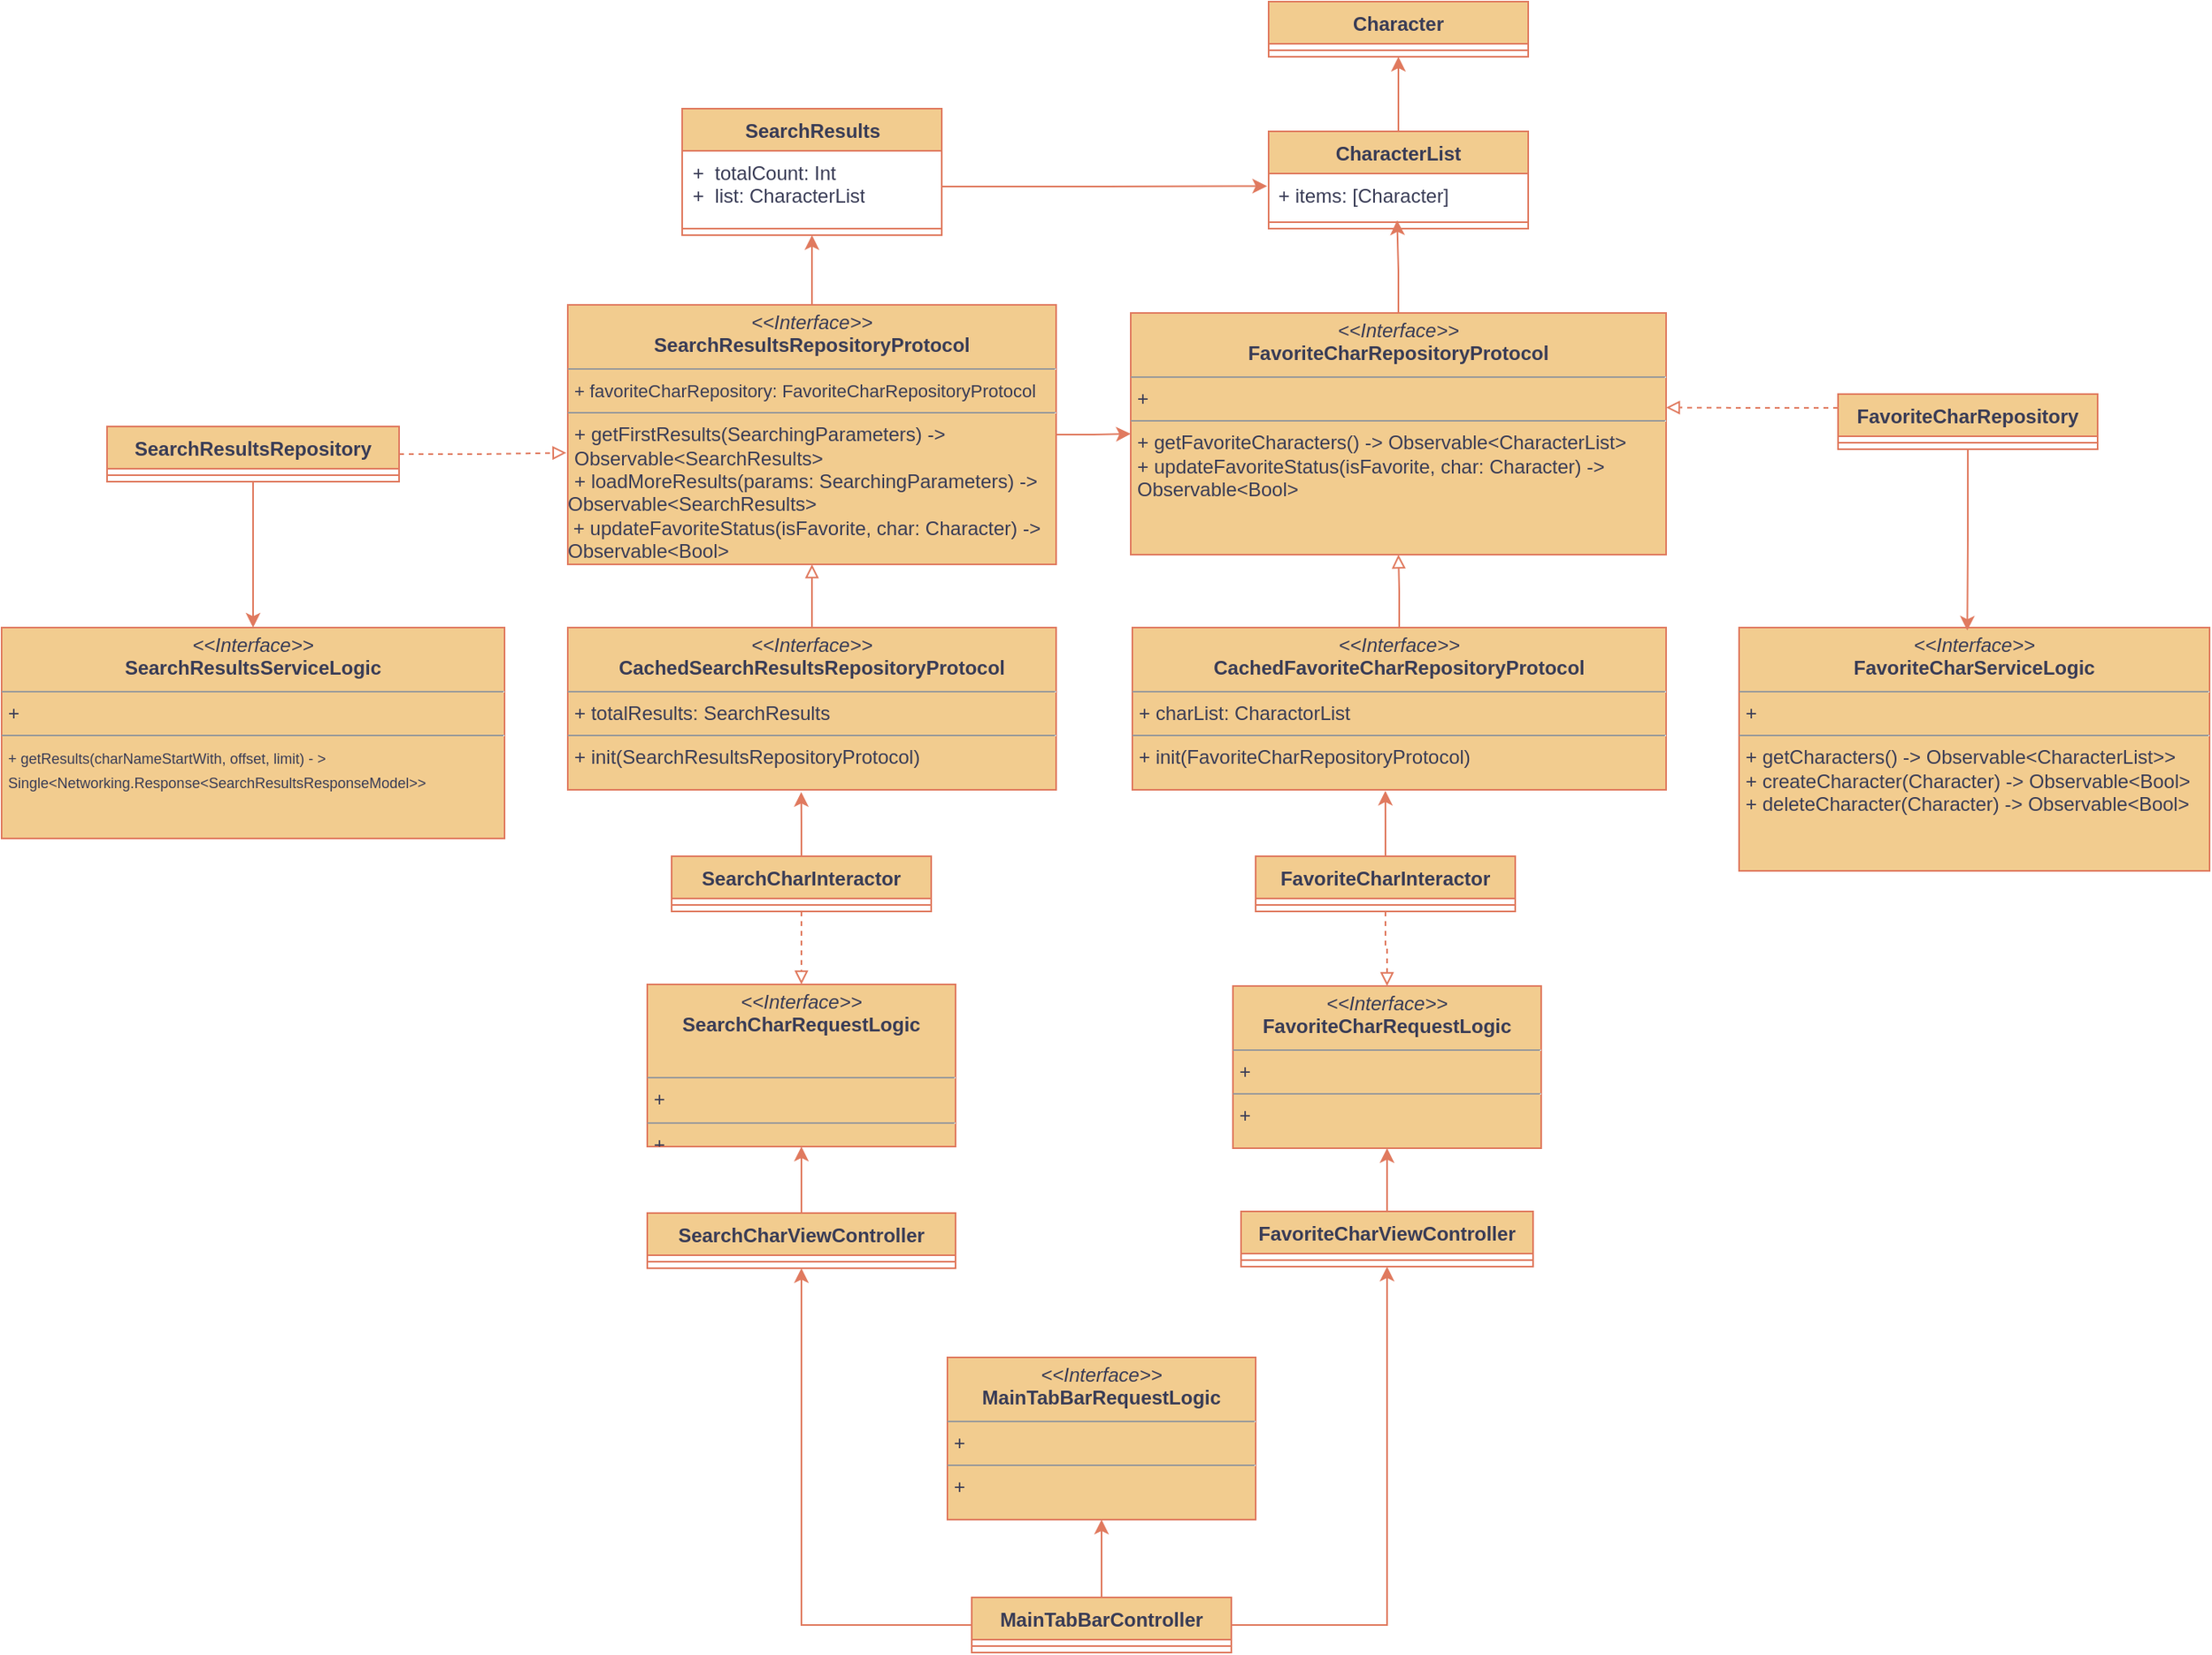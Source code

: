 <mxfile version="22.0.4" type="github">
  <diagram id="C5RBs43oDa-KdzZeNtuy" name="class diagram">
    <mxGraphModel dx="1655" dy="2693" grid="1" gridSize="10" guides="1" tooltips="1" connect="1" arrows="1" fold="1" page="1" pageScale="1" pageWidth="827" pageHeight="1169" math="0" shadow="0">
      <root>
        <mxCell id="WIyWlLk6GJQsqaUBKTNV-0" />
        <mxCell id="WIyWlLk6GJQsqaUBKTNV-1" parent="WIyWlLk6GJQsqaUBKTNV-0" />
        <mxCell id="f-Z6L1r773SYtQeEaMR6-13" style="edgeStyle=orthogonalEdgeStyle;rounded=0;orthogonalLoop=1;jettySize=auto;html=1;labelBackgroundColor=none;strokeColor=#E07A5F;fontColor=default;entryX=0.5;entryY=1;entryDx=0;entryDy=0;" edge="1" parent="WIyWlLk6GJQsqaUBKTNV-1" source="f-Z6L1r773SYtQeEaMR6-5" target="f-Z6L1r773SYtQeEaMR6-9">
          <mxGeometry relative="1" as="geometry">
            <mxPoint x="260" y="-650" as="targetPoint" />
          </mxGeometry>
        </mxCell>
        <mxCell id="f-Z6L1r773SYtQeEaMR6-14" style="edgeStyle=orthogonalEdgeStyle;rounded=0;orthogonalLoop=1;jettySize=auto;html=1;entryX=0.5;entryY=1;entryDx=0;entryDy=0;labelBackgroundColor=none;strokeColor=#E07A5F;fontColor=default;" edge="1" parent="WIyWlLk6GJQsqaUBKTNV-1" source="f-Z6L1r773SYtQeEaMR6-5" target="f-Z6L1r773SYtQeEaMR6-11">
          <mxGeometry relative="1" as="geometry">
            <mxPoint x="610" y="-640" as="targetPoint" />
          </mxGeometry>
        </mxCell>
        <mxCell id="f-Z6L1r773SYtQeEaMR6-20" style="edgeStyle=orthogonalEdgeStyle;rounded=0;orthogonalLoop=1;jettySize=auto;html=1;entryX=0.5;entryY=1;entryDx=0;entryDy=0;labelBackgroundColor=none;strokeColor=#E07A5F;fontColor=default;" edge="1" parent="WIyWlLk6GJQsqaUBKTNV-1" source="f-Z6L1r773SYtQeEaMR6-5" target="f-Z6L1r773SYtQeEaMR6-19">
          <mxGeometry relative="1" as="geometry" />
        </mxCell>
        <mxCell id="f-Z6L1r773SYtQeEaMR6-5" value="MainTabBarController" style="swimlane;fontStyle=1;align=center;verticalAlign=top;childLayout=stackLayout;horizontal=1;startSize=26;horizontalStack=0;resizeParent=1;resizeParentMax=0;resizeLast=0;collapsible=1;marginBottom=0;whiteSpace=wrap;html=1;labelBackgroundColor=none;fillColor=#F2CC8F;strokeColor=#E07A5F;fontColor=#393C56;" vertex="1" parent="WIyWlLk6GJQsqaUBKTNV-1">
          <mxGeometry x="408" y="-502" width="160" height="34" as="geometry" />
        </mxCell>
        <mxCell id="f-Z6L1r773SYtQeEaMR6-7" value="" style="line;strokeWidth=1;fillColor=none;align=left;verticalAlign=middle;spacingTop=-1;spacingLeft=3;spacingRight=3;rotatable=0;labelPosition=right;points=[];portConstraint=eastwest;strokeColor=#E07A5F;labelBackgroundColor=none;fontColor=#393C56;" vertex="1" parent="f-Z6L1r773SYtQeEaMR6-5">
          <mxGeometry y="26" width="160" height="8" as="geometry" />
        </mxCell>
        <mxCell id="f-Z6L1r773SYtQeEaMR6-16" style="edgeStyle=orthogonalEdgeStyle;rounded=0;orthogonalLoop=1;jettySize=auto;html=1;entryX=0.5;entryY=1;entryDx=0;entryDy=0;labelBackgroundColor=none;strokeColor=#E07A5F;fontColor=default;" edge="1" parent="WIyWlLk6GJQsqaUBKTNV-1" source="f-Z6L1r773SYtQeEaMR6-9" target="f-Z6L1r773SYtQeEaMR6-15">
          <mxGeometry relative="1" as="geometry" />
        </mxCell>
        <mxCell id="f-Z6L1r773SYtQeEaMR6-9" value="SearchCharViewController" style="swimlane;fontStyle=1;align=center;verticalAlign=top;childLayout=stackLayout;horizontal=1;startSize=26;horizontalStack=0;resizeParent=1;resizeParentMax=0;resizeLast=0;collapsible=1;marginBottom=0;whiteSpace=wrap;html=1;labelBackgroundColor=none;fillColor=#F2CC8F;strokeColor=#E07A5F;fontColor=#393C56;" vertex="1" parent="WIyWlLk6GJQsqaUBKTNV-1">
          <mxGeometry x="208" y="-739" width="190" height="34" as="geometry" />
        </mxCell>
        <mxCell id="f-Z6L1r773SYtQeEaMR6-10" value="" style="line;strokeWidth=1;fillColor=none;align=left;verticalAlign=middle;spacingTop=-1;spacingLeft=3;spacingRight=3;rotatable=0;labelPosition=right;points=[];portConstraint=eastwest;strokeColor=#E07A5F;labelBackgroundColor=none;fontColor=#393C56;" vertex="1" parent="f-Z6L1r773SYtQeEaMR6-9">
          <mxGeometry y="26" width="190" height="8" as="geometry" />
        </mxCell>
        <mxCell id="f-Z6L1r773SYtQeEaMR6-51" style="edgeStyle=orthogonalEdgeStyle;rounded=0;orthogonalLoop=1;jettySize=auto;html=1;entryX=0.5;entryY=1;entryDx=0;entryDy=0;labelBackgroundColor=none;strokeColor=#E07A5F;fontColor=default;" edge="1" parent="WIyWlLk6GJQsqaUBKTNV-1" source="f-Z6L1r773SYtQeEaMR6-11" target="f-Z6L1r773SYtQeEaMR6-17">
          <mxGeometry relative="1" as="geometry" />
        </mxCell>
        <mxCell id="f-Z6L1r773SYtQeEaMR6-11" value="FavoriteCharViewController" style="swimlane;fontStyle=1;align=center;verticalAlign=top;childLayout=stackLayout;horizontal=1;startSize=26;horizontalStack=0;resizeParent=1;resizeParentMax=0;resizeLast=0;collapsible=1;marginBottom=0;whiteSpace=wrap;html=1;labelBackgroundColor=none;fillColor=#F2CC8F;strokeColor=#E07A5F;fontColor=#393C56;" vertex="1" parent="WIyWlLk6GJQsqaUBKTNV-1">
          <mxGeometry x="574" y="-740" width="180" height="34" as="geometry" />
        </mxCell>
        <mxCell id="f-Z6L1r773SYtQeEaMR6-12" value="" style="line;strokeWidth=1;fillColor=none;align=left;verticalAlign=middle;spacingTop=-1;spacingLeft=3;spacingRight=3;rotatable=0;labelPosition=right;points=[];portConstraint=eastwest;strokeColor=#E07A5F;labelBackgroundColor=none;fontColor=#393C56;" vertex="1" parent="f-Z6L1r773SYtQeEaMR6-11">
          <mxGeometry y="26" width="180" height="8" as="geometry" />
        </mxCell>
        <mxCell id="f-Z6L1r773SYtQeEaMR6-15" value="&lt;p style=&quot;margin:0px;margin-top:4px;text-align:center;&quot;&gt;&lt;i&gt;&amp;lt;&amp;lt;Interface&amp;gt;&amp;gt;&lt;/i&gt;&lt;br&gt;&lt;b&gt;SearchCharRequestLogic&lt;/b&gt;&lt;/p&gt;&lt;p style=&quot;margin:0px;margin-top:4px;text-align:center;&quot;&gt;&lt;br&gt;&lt;/p&gt;&lt;hr size=&quot;1&quot;&gt;&lt;p style=&quot;margin:0px;margin-left:4px;&quot;&gt;+&amp;nbsp;&lt;br&gt;&lt;/p&gt;&lt;hr size=&quot;1&quot;&gt;&lt;p style=&quot;margin:0px;margin-left:4px;&quot;&gt;+&amp;nbsp;&lt;br&gt;&lt;/p&gt;" style="verticalAlign=top;align=left;overflow=fill;fontSize=12;fontFamily=Helvetica;html=1;whiteSpace=wrap;labelBackgroundColor=none;fillColor=#F2CC8F;strokeColor=#E07A5F;fontColor=#393C56;" vertex="1" parent="WIyWlLk6GJQsqaUBKTNV-1">
          <mxGeometry x="208" y="-880" width="190" height="100" as="geometry" />
        </mxCell>
        <mxCell id="f-Z6L1r773SYtQeEaMR6-17" value="&lt;p style=&quot;margin:0px;margin-top:4px;text-align:center;&quot;&gt;&lt;i&gt;&amp;lt;&amp;lt;Interface&amp;gt;&amp;gt;&lt;/i&gt;&lt;br&gt;&lt;b&gt;FavoriteCharRequestLogic&lt;/b&gt;&lt;/p&gt;&lt;hr size=&quot;1&quot;&gt;&lt;p style=&quot;margin:0px;margin-left:4px;&quot;&gt;+&amp;nbsp;&lt;br&gt;&lt;/p&gt;&lt;hr size=&quot;1&quot;&gt;&lt;p style=&quot;margin:0px;margin-left:4px;&quot;&gt;+&amp;nbsp;&lt;br&gt;&lt;/p&gt;" style="verticalAlign=top;align=left;overflow=fill;fontSize=12;fontFamily=Helvetica;html=1;whiteSpace=wrap;labelBackgroundColor=none;fillColor=#F2CC8F;strokeColor=#E07A5F;fontColor=#393C56;" vertex="1" parent="WIyWlLk6GJQsqaUBKTNV-1">
          <mxGeometry x="569" y="-879" width="190" height="100" as="geometry" />
        </mxCell>
        <mxCell id="f-Z6L1r773SYtQeEaMR6-19" value="&lt;p style=&quot;margin:0px;margin-top:4px;text-align:center;&quot;&gt;&lt;i&gt;&amp;lt;&amp;lt;Interface&amp;gt;&amp;gt;&lt;/i&gt;&lt;br&gt;&lt;b&gt;MainTabBarRequestLogic&lt;/b&gt;&lt;/p&gt;&lt;hr size=&quot;1&quot;&gt;&lt;p style=&quot;margin:0px;margin-left:4px;&quot;&gt;+&amp;nbsp;&lt;br&gt;&lt;/p&gt;&lt;hr size=&quot;1&quot;&gt;&lt;p style=&quot;margin:0px;margin-left:4px;&quot;&gt;+&amp;nbsp;&lt;br&gt;&lt;/p&gt;" style="verticalAlign=top;align=left;overflow=fill;fontSize=12;fontFamily=Helvetica;html=1;whiteSpace=wrap;labelBackgroundColor=none;fillColor=#F2CC8F;strokeColor=#E07A5F;fontColor=#393C56;" vertex="1" parent="WIyWlLk6GJQsqaUBKTNV-1">
          <mxGeometry x="393" y="-650" width="190" height="100" as="geometry" />
        </mxCell>
        <mxCell id="f-Z6L1r773SYtQeEaMR6-23" style="edgeStyle=orthogonalEdgeStyle;rounded=0;orthogonalLoop=1;jettySize=auto;html=1;entryX=0.5;entryY=0;entryDx=0;entryDy=0;dashed=1;endArrow=block;endFill=0;labelBackgroundColor=none;strokeColor=#E07A5F;fontColor=default;" edge="1" parent="WIyWlLk6GJQsqaUBKTNV-1" source="f-Z6L1r773SYtQeEaMR6-21" target="f-Z6L1r773SYtQeEaMR6-15">
          <mxGeometry relative="1" as="geometry" />
        </mxCell>
        <mxCell id="f-Z6L1r773SYtQeEaMR6-21" value="SearchCharInteractor" style="swimlane;fontStyle=1;align=center;verticalAlign=top;childLayout=stackLayout;horizontal=1;startSize=26;horizontalStack=0;resizeParent=1;resizeParentMax=0;resizeLast=0;collapsible=1;marginBottom=0;whiteSpace=wrap;html=1;labelBackgroundColor=none;fillColor=#F2CC8F;strokeColor=#E07A5F;fontColor=#393C56;" vertex="1" parent="WIyWlLk6GJQsqaUBKTNV-1">
          <mxGeometry x="223" y="-959" width="160" height="34" as="geometry" />
        </mxCell>
        <mxCell id="f-Z6L1r773SYtQeEaMR6-22" value="" style="line;strokeWidth=1;fillColor=none;align=left;verticalAlign=middle;spacingTop=-1;spacingLeft=3;spacingRight=3;rotatable=0;labelPosition=right;points=[];portConstraint=eastwest;strokeColor=#E07A5F;labelBackgroundColor=none;fontColor=#393C56;" vertex="1" parent="f-Z6L1r773SYtQeEaMR6-21">
          <mxGeometry y="26" width="160" height="8" as="geometry" />
        </mxCell>
        <mxCell id="f-Z6L1r773SYtQeEaMR6-50" style="edgeStyle=orthogonalEdgeStyle;rounded=0;orthogonalLoop=1;jettySize=auto;html=1;entryX=0.5;entryY=0;entryDx=0;entryDy=0;endArrow=block;endFill=0;dashed=1;labelBackgroundColor=none;strokeColor=#E07A5F;fontColor=default;" edge="1" parent="WIyWlLk6GJQsqaUBKTNV-1" source="f-Z6L1r773SYtQeEaMR6-24" target="f-Z6L1r773SYtQeEaMR6-17">
          <mxGeometry relative="1" as="geometry" />
        </mxCell>
        <mxCell id="f-Z6L1r773SYtQeEaMR6-24" value="FavoriteCharInteractor" style="swimlane;fontStyle=1;align=center;verticalAlign=top;childLayout=stackLayout;horizontal=1;startSize=26;horizontalStack=0;resizeParent=1;resizeParentMax=0;resizeLast=0;collapsible=1;marginBottom=0;whiteSpace=wrap;html=1;labelBackgroundColor=none;fillColor=#F2CC8F;strokeColor=#E07A5F;fontColor=#393C56;" vertex="1" parent="WIyWlLk6GJQsqaUBKTNV-1">
          <mxGeometry x="583" y="-959" width="160" height="34" as="geometry" />
        </mxCell>
        <mxCell id="f-Z6L1r773SYtQeEaMR6-25" value="" style="line;strokeWidth=1;fillColor=none;align=left;verticalAlign=middle;spacingTop=-1;spacingLeft=3;spacingRight=3;rotatable=0;labelPosition=right;points=[];portConstraint=eastwest;strokeColor=#E07A5F;labelBackgroundColor=none;fontColor=#393C56;" vertex="1" parent="f-Z6L1r773SYtQeEaMR6-24">
          <mxGeometry y="26" width="160" height="8" as="geometry" />
        </mxCell>
        <mxCell id="f-Z6L1r773SYtQeEaMR6-30" style="edgeStyle=orthogonalEdgeStyle;rounded=0;orthogonalLoop=1;jettySize=auto;html=1;entryX=0.5;entryY=1;entryDx=0;entryDy=0;endArrow=block;endFill=0;labelBackgroundColor=none;strokeColor=#E07A5F;fontColor=default;" edge="1" parent="WIyWlLk6GJQsqaUBKTNV-1" source="f-Z6L1r773SYtQeEaMR6-27" target="f-Z6L1r773SYtQeEaMR6-29">
          <mxGeometry relative="1" as="geometry" />
        </mxCell>
        <mxCell id="f-Z6L1r773SYtQeEaMR6-27" value="&lt;p style=&quot;margin:0px;margin-top:4px;text-align:center;&quot;&gt;&lt;i&gt;&amp;lt;&amp;lt;Interface&amp;gt;&amp;gt;&lt;/i&gt;&lt;br&gt;&lt;b&gt;CachedSearchResultsRepositoryProtocol&lt;/b&gt;&lt;/p&gt;&lt;hr size=&quot;1&quot;&gt;&lt;p style=&quot;margin:0px;margin-left:4px;&quot;&gt;+ totalResults: SearchResults&lt;br&gt;&lt;/p&gt;&lt;hr size=&quot;1&quot;&gt;&lt;p style=&quot;margin:0px;margin-left:4px;&quot;&gt;+ init(SearchResultsRepositoryProtocol)&lt;br&gt;&lt;/p&gt;" style="verticalAlign=top;align=left;overflow=fill;fontSize=12;fontFamily=Helvetica;html=1;whiteSpace=wrap;labelBackgroundColor=none;fillColor=#F2CC8F;strokeColor=#E07A5F;fontColor=#393C56;" vertex="1" parent="WIyWlLk6GJQsqaUBKTNV-1">
          <mxGeometry x="159" y="-1100" width="301" height="100" as="geometry" />
        </mxCell>
        <mxCell id="f-Z6L1r773SYtQeEaMR6-28" style="edgeStyle=orthogonalEdgeStyle;rounded=0;orthogonalLoop=1;jettySize=auto;html=1;entryX=0.478;entryY=1.014;entryDx=0;entryDy=0;entryPerimeter=0;labelBackgroundColor=none;strokeColor=#E07A5F;fontColor=default;" edge="1" parent="WIyWlLk6GJQsqaUBKTNV-1" source="f-Z6L1r773SYtQeEaMR6-21" target="f-Z6L1r773SYtQeEaMR6-27">
          <mxGeometry relative="1" as="geometry" />
        </mxCell>
        <mxCell id="f-Z6L1r773SYtQeEaMR6-72" style="edgeStyle=orthogonalEdgeStyle;rounded=0;orthogonalLoop=1;jettySize=auto;html=1;entryX=0.5;entryY=1;entryDx=0;entryDy=0;labelBackgroundColor=none;strokeColor=#E07A5F;fontColor=default;" edge="1" parent="WIyWlLk6GJQsqaUBKTNV-1" source="f-Z6L1r773SYtQeEaMR6-29" target="f-Z6L1r773SYtQeEaMR6-67">
          <mxGeometry relative="1" as="geometry" />
        </mxCell>
        <mxCell id="f-Z6L1r773SYtQeEaMR6-79" style="edgeStyle=orthogonalEdgeStyle;rounded=0;orthogonalLoop=1;jettySize=auto;html=1;entryX=0;entryY=0.5;entryDx=0;entryDy=0;strokeColor=#E07A5F;fontColor=#393C56;fillColor=#F2CC8F;" edge="1" parent="WIyWlLk6GJQsqaUBKTNV-1" source="f-Z6L1r773SYtQeEaMR6-29" target="f-Z6L1r773SYtQeEaMR6-47">
          <mxGeometry relative="1" as="geometry" />
        </mxCell>
        <mxCell id="f-Z6L1r773SYtQeEaMR6-29" value="&lt;p style=&quot;margin:0px;margin-top:4px;text-align:center;&quot;&gt;&lt;i&gt;&amp;lt;&amp;lt;Interface&amp;gt;&amp;gt;&lt;/i&gt;&lt;br&gt;&lt;b&gt;SearchResultsRepositoryProtocol&lt;/b&gt;&lt;/p&gt;&lt;hr size=&quot;1&quot;&gt;&lt;p style=&quot;margin:0px;margin-left:4px;&quot;&gt;&lt;font style=&quot;font-size: 11px;&quot;&gt;+ favoriteCharRepository: FavoriteCharRepositoryProtocol&lt;/font&gt;&lt;/p&gt;&lt;hr size=&quot;1&quot;&gt;&lt;p style=&quot;margin:0px;margin-left:4px;&quot;&gt;+ getFirstResults(SearchingParameters) -&amp;gt; Observable&amp;lt;SearchResults&amp;gt;&lt;/p&gt;&lt;p style=&quot;margin:0px;margin-left:4px;&quot;&gt;+ loadMoreResults(params: SearchingParameters) -&amp;gt;&amp;nbsp;&lt;/p&gt;Observable&amp;lt;SearchResults&amp;gt;&lt;br&gt;&amp;nbsp;+ updateFavoriteStatus(isFavorite, char: Character) -&amp;gt; Observable&amp;lt;Bool&amp;gt;" style="verticalAlign=top;align=left;overflow=fill;fontSize=12;fontFamily=Helvetica;html=1;whiteSpace=wrap;labelBackgroundColor=none;fillColor=#F2CC8F;strokeColor=#E07A5F;fontColor=#393C56;" vertex="1" parent="WIyWlLk6GJQsqaUBKTNV-1">
          <mxGeometry x="159" y="-1299" width="301" height="160" as="geometry" />
        </mxCell>
        <mxCell id="f-Z6L1r773SYtQeEaMR6-33" value="&lt;p style=&quot;margin:0px;margin-top:4px;text-align:center;&quot;&gt;&lt;i&gt;&amp;lt;&amp;lt;Interface&amp;gt;&amp;gt;&lt;/i&gt;&lt;br&gt;&lt;b&gt;FavoriteCharServiceLogic&lt;/b&gt;&lt;/p&gt;&lt;hr size=&quot;1&quot;&gt;&lt;p style=&quot;margin:0px;margin-left:4px;&quot;&gt;+&amp;nbsp;&lt;br&gt;&lt;/p&gt;&lt;hr size=&quot;1&quot;&gt;&lt;p style=&quot;margin:0px;margin-left:4px;&quot;&gt;+ getCharacters() -&amp;gt; Observable&amp;lt;CharacterList&amp;gt;&amp;gt;&lt;br&gt;&lt;/p&gt;&lt;p style=&quot;margin:0px;margin-left:4px;&quot;&gt;+ createCharacter(Character) -&amp;gt; Observable&amp;lt;Bool&amp;gt;&lt;/p&gt;&lt;p style=&quot;margin:0px;margin-left:4px;&quot;&gt;+ deleteCharacter(Character) -&amp;gt; Observable&amp;lt;Bool&amp;gt;&lt;/p&gt;" style="verticalAlign=top;align=left;overflow=fill;fontSize=12;fontFamily=Helvetica;html=1;whiteSpace=wrap;labelBackgroundColor=none;fillColor=#F2CC8F;strokeColor=#E07A5F;fontColor=#393C56;" vertex="1" parent="WIyWlLk6GJQsqaUBKTNV-1">
          <mxGeometry x="881" y="-1100" width="290" height="150" as="geometry" />
        </mxCell>
        <mxCell id="f-Z6L1r773SYtQeEaMR6-42" style="edgeStyle=orthogonalEdgeStyle;rounded=0;orthogonalLoop=1;jettySize=auto;html=1;entryX=-0.003;entryY=0.57;entryDx=0;entryDy=0;dashed=1;endArrow=block;endFill=0;entryPerimeter=0;labelBackgroundColor=none;strokeColor=#E07A5F;fontColor=default;" edge="1" parent="WIyWlLk6GJQsqaUBKTNV-1" source="f-Z6L1r773SYtQeEaMR6-35" target="f-Z6L1r773SYtQeEaMR6-29">
          <mxGeometry relative="1" as="geometry" />
        </mxCell>
        <mxCell id="f-Z6L1r773SYtQeEaMR6-43" style="edgeStyle=orthogonalEdgeStyle;rounded=0;orthogonalLoop=1;jettySize=auto;html=1;labelBackgroundColor=none;strokeColor=#E07A5F;fontColor=default;" edge="1" parent="WIyWlLk6GJQsqaUBKTNV-1" source="f-Z6L1r773SYtQeEaMR6-35" target="f-Z6L1r773SYtQeEaMR6-40">
          <mxGeometry relative="1" as="geometry" />
        </mxCell>
        <mxCell id="f-Z6L1r773SYtQeEaMR6-35" value="SearchResultsRepository" style="swimlane;fontStyle=1;align=center;verticalAlign=top;childLayout=stackLayout;horizontal=1;startSize=26;horizontalStack=0;resizeParent=1;resizeParentMax=0;resizeLast=0;collapsible=1;marginBottom=0;whiteSpace=wrap;html=1;labelBackgroundColor=none;fillColor=#F2CC8F;strokeColor=#E07A5F;fontColor=#393C56;" vertex="1" parent="WIyWlLk6GJQsqaUBKTNV-1">
          <mxGeometry x="-125" y="-1224" width="180" height="34" as="geometry" />
        </mxCell>
        <mxCell id="f-Z6L1r773SYtQeEaMR6-36" value="" style="line;strokeWidth=1;fillColor=none;align=left;verticalAlign=middle;spacingTop=-1;spacingLeft=3;spacingRight=3;rotatable=0;labelPosition=right;points=[];portConstraint=eastwest;strokeColor=#E07A5F;labelBackgroundColor=none;fontColor=#393C56;" vertex="1" parent="f-Z6L1r773SYtQeEaMR6-35">
          <mxGeometry y="26" width="180" height="8" as="geometry" />
        </mxCell>
        <mxCell id="f-Z6L1r773SYtQeEaMR6-40" value="&lt;p style=&quot;margin:0px;margin-top:4px;text-align:center;&quot;&gt;&lt;i&gt;&amp;lt;&amp;lt;Interface&amp;gt;&amp;gt;&lt;/i&gt;&lt;br&gt;&lt;b&gt;SearchResultsServiceLogic&lt;/b&gt;&lt;/p&gt;&lt;hr size=&quot;1&quot;&gt;&lt;p style=&quot;margin:0px;margin-left:4px;&quot;&gt;+&amp;nbsp;&lt;br&gt;&lt;/p&gt;&lt;hr size=&quot;1&quot;&gt;&lt;p style=&quot;margin:0px;margin-left:4px;&quot;&gt;&lt;font style=&quot;font-size: 9px;&quot;&gt;+ getResults(charNameStartWith, offset, limit) - &amp;gt; Single&amp;lt;Networking.Response&amp;lt;SearchResultsResponseModel&amp;gt;&amp;gt;&lt;/font&gt;&lt;br&gt;&lt;/p&gt;" style="verticalAlign=top;align=left;overflow=fill;fontSize=12;fontFamily=Helvetica;html=1;whiteSpace=wrap;labelBackgroundColor=none;fillColor=#F2CC8F;strokeColor=#E07A5F;fontColor=#393C56;" vertex="1" parent="WIyWlLk6GJQsqaUBKTNV-1">
          <mxGeometry x="-190" y="-1100" width="310" height="130" as="geometry" />
        </mxCell>
        <mxCell id="f-Z6L1r773SYtQeEaMR6-44" value="Character" style="swimlane;fontStyle=1;align=center;verticalAlign=top;childLayout=stackLayout;horizontal=1;startSize=26;horizontalStack=0;resizeParent=1;resizeParentMax=0;resizeLast=0;collapsible=1;marginBottom=0;whiteSpace=wrap;html=1;labelBackgroundColor=none;fillColor=#F2CC8F;strokeColor=#E07A5F;fontColor=#393C56;" vertex="1" parent="WIyWlLk6GJQsqaUBKTNV-1">
          <mxGeometry x="591" y="-1486" width="160" height="34" as="geometry" />
        </mxCell>
        <mxCell id="f-Z6L1r773SYtQeEaMR6-45" value="" style="line;strokeWidth=1;fillColor=none;align=left;verticalAlign=middle;spacingTop=-1;spacingLeft=3;spacingRight=3;rotatable=0;labelPosition=right;points=[];portConstraint=eastwest;strokeColor=#E07A5F;labelBackgroundColor=none;fontColor=#393C56;" vertex="1" parent="f-Z6L1r773SYtQeEaMR6-44">
          <mxGeometry y="26" width="160" height="8" as="geometry" />
        </mxCell>
        <mxCell id="f-Z6L1r773SYtQeEaMR6-49" style="edgeStyle=orthogonalEdgeStyle;rounded=0;orthogonalLoop=1;jettySize=auto;html=1;entryX=0.5;entryY=1;entryDx=0;entryDy=0;endArrow=block;endFill=0;labelBackgroundColor=none;strokeColor=#E07A5F;fontColor=default;" edge="1" parent="WIyWlLk6GJQsqaUBKTNV-1" source="f-Z6L1r773SYtQeEaMR6-46" target="f-Z6L1r773SYtQeEaMR6-47">
          <mxGeometry relative="1" as="geometry" />
        </mxCell>
        <mxCell id="f-Z6L1r773SYtQeEaMR6-46" value="&lt;p style=&quot;margin:0px;margin-top:4px;text-align:center;&quot;&gt;&lt;i&gt;&amp;lt;&amp;lt;Interface&amp;gt;&amp;gt;&lt;/i&gt;&lt;br&gt;&lt;b&gt;CachedFavoriteCharRepositoryProtocol&lt;/b&gt;&lt;/p&gt;&lt;hr size=&quot;1&quot;&gt;&lt;p style=&quot;margin:0px;margin-left:4px;&quot;&gt;+ charList: CharactorList&lt;br&gt;&lt;/p&gt;&lt;hr size=&quot;1&quot;&gt;&lt;p style=&quot;margin:0px;margin-left:4px;&quot;&gt;+ init(FavoriteCharRepositoryProtocol)&lt;br&gt;&lt;/p&gt;" style="verticalAlign=top;align=left;overflow=fill;fontSize=12;fontFamily=Helvetica;html=1;whiteSpace=wrap;labelBackgroundColor=none;fillColor=#F2CC8F;strokeColor=#E07A5F;fontColor=#393C56;" vertex="1" parent="WIyWlLk6GJQsqaUBKTNV-1">
          <mxGeometry x="507" y="-1100" width="329" height="100" as="geometry" />
        </mxCell>
        <mxCell id="f-Z6L1r773SYtQeEaMR6-47" value="&lt;p style=&quot;margin:0px;margin-top:4px;text-align:center;&quot;&gt;&lt;i&gt;&amp;lt;&amp;lt;Interface&amp;gt;&amp;gt;&lt;/i&gt;&lt;br&gt;&lt;b&gt;FavoriteCharRepositoryProtocol&lt;/b&gt;&lt;/p&gt;&lt;hr size=&quot;1&quot;&gt;&lt;p style=&quot;margin:0px;margin-left:4px;&quot;&gt;+&amp;nbsp;&lt;br&gt;&lt;/p&gt;&lt;hr size=&quot;1&quot;&gt;&lt;p style=&quot;margin:0px;margin-left:4px;&quot;&gt;+ getFavoriteCharacters() -&amp;gt; Observable&amp;lt;CharacterList&amp;gt;&lt;/p&gt;&lt;p style=&quot;margin:0px;margin-left:4px;&quot;&gt;+ updateFavoriteStatus(isFavorite, char: Character) -&amp;gt; Observable&amp;lt;Bool&amp;gt;&lt;/p&gt;" style="verticalAlign=top;align=left;overflow=fill;fontSize=12;fontFamily=Helvetica;html=1;whiteSpace=wrap;labelBackgroundColor=none;fillColor=#F2CC8F;strokeColor=#E07A5F;fontColor=#393C56;" vertex="1" parent="WIyWlLk6GJQsqaUBKTNV-1">
          <mxGeometry x="506" y="-1294" width="330" height="149" as="geometry" />
        </mxCell>
        <mxCell id="f-Z6L1r773SYtQeEaMR6-48" style="edgeStyle=orthogonalEdgeStyle;rounded=0;orthogonalLoop=1;jettySize=auto;html=1;entryX=0.474;entryY=1.006;entryDx=0;entryDy=0;entryPerimeter=0;labelBackgroundColor=none;strokeColor=#E07A5F;fontColor=default;" edge="1" parent="WIyWlLk6GJQsqaUBKTNV-1" source="f-Z6L1r773SYtQeEaMR6-24" target="f-Z6L1r773SYtQeEaMR6-46">
          <mxGeometry relative="1" as="geometry" />
        </mxCell>
        <mxCell id="f-Z6L1r773SYtQeEaMR6-61" value="CharacterList" style="swimlane;fontStyle=1;align=center;verticalAlign=top;childLayout=stackLayout;horizontal=1;startSize=26;horizontalStack=0;resizeParent=1;resizeParentMax=0;resizeLast=0;collapsible=1;marginBottom=0;whiteSpace=wrap;html=1;labelBackgroundColor=none;fillColor=#F2CC8F;strokeColor=#E07A5F;fontColor=#393C56;" vertex="1" parent="WIyWlLk6GJQsqaUBKTNV-1">
          <mxGeometry x="591" y="-1406" width="160" height="60" as="geometry" />
        </mxCell>
        <mxCell id="f-Z6L1r773SYtQeEaMR6-62" value="+ items: [Character]" style="text;strokeColor=none;fillColor=none;align=left;verticalAlign=top;spacingLeft=4;spacingRight=4;overflow=hidden;rotatable=0;points=[[0,0.5],[1,0.5]];portConstraint=eastwest;whiteSpace=wrap;html=1;labelBackgroundColor=none;fontColor=#393C56;" vertex="1" parent="f-Z6L1r773SYtQeEaMR6-61">
          <mxGeometry y="26" width="160" height="26" as="geometry" />
        </mxCell>
        <mxCell id="f-Z6L1r773SYtQeEaMR6-63" value="" style="line;strokeWidth=1;fillColor=none;align=left;verticalAlign=middle;spacingTop=-1;spacingLeft=3;spacingRight=3;rotatable=0;labelPosition=right;points=[];portConstraint=eastwest;strokeColor=#E07A5F;labelBackgroundColor=none;fontColor=#393C56;" vertex="1" parent="f-Z6L1r773SYtQeEaMR6-61">
          <mxGeometry y="52" width="160" height="8" as="geometry" />
        </mxCell>
        <mxCell id="f-Z6L1r773SYtQeEaMR6-65" style="edgeStyle=orthogonalEdgeStyle;rounded=0;orthogonalLoop=1;jettySize=auto;html=1;entryX=0.5;entryY=1;entryDx=0;entryDy=0;entryPerimeter=0;labelBackgroundColor=none;strokeColor=#E07A5F;fontColor=default;" edge="1" parent="WIyWlLk6GJQsqaUBKTNV-1" source="f-Z6L1r773SYtQeEaMR6-61" target="f-Z6L1r773SYtQeEaMR6-45">
          <mxGeometry relative="1" as="geometry" />
        </mxCell>
        <mxCell id="f-Z6L1r773SYtQeEaMR6-66" style="edgeStyle=orthogonalEdgeStyle;rounded=0;orthogonalLoop=1;jettySize=auto;html=1;labelBackgroundColor=none;strokeColor=#E07A5F;fontColor=default;entryX=0.495;entryY=0.366;entryDx=0;entryDy=0;entryPerimeter=0;" edge="1" parent="WIyWlLk6GJQsqaUBKTNV-1" source="f-Z6L1r773SYtQeEaMR6-47" target="f-Z6L1r773SYtQeEaMR6-63">
          <mxGeometry relative="1" as="geometry">
            <mxPoint x="671" y="-1340" as="targetPoint" />
            <Array as="points">
              <mxPoint x="671" y="-1320" />
              <mxPoint x="670" y="-1320" />
            </Array>
          </mxGeometry>
        </mxCell>
        <mxCell id="f-Z6L1r773SYtQeEaMR6-67" value="SearchResults" style="swimlane;fontStyle=1;align=center;verticalAlign=top;childLayout=stackLayout;horizontal=1;startSize=26;horizontalStack=0;resizeParent=1;resizeParentMax=0;resizeLast=0;collapsible=1;marginBottom=0;whiteSpace=wrap;html=1;labelBackgroundColor=none;fillColor=#F2CC8F;strokeColor=#E07A5F;fontColor=#393C56;" vertex="1" parent="WIyWlLk6GJQsqaUBKTNV-1">
          <mxGeometry x="229.5" y="-1420" width="160" height="78" as="geometry" />
        </mxCell>
        <mxCell id="f-Z6L1r773SYtQeEaMR6-68" value="+&amp;nbsp; totalCount: Int&lt;br&gt;+&amp;nbsp; list: CharacterList" style="text;strokeColor=none;fillColor=none;align=left;verticalAlign=top;spacingLeft=4;spacingRight=4;overflow=hidden;rotatable=0;points=[[0,0.5],[1,0.5]];portConstraint=eastwest;whiteSpace=wrap;html=1;labelBackgroundColor=none;fontColor=#393C56;" vertex="1" parent="f-Z6L1r773SYtQeEaMR6-67">
          <mxGeometry y="26" width="160" height="44" as="geometry" />
        </mxCell>
        <mxCell id="f-Z6L1r773SYtQeEaMR6-69" value="" style="line;strokeWidth=1;fillColor=none;align=left;verticalAlign=middle;spacingTop=-1;spacingLeft=3;spacingRight=3;rotatable=0;labelPosition=right;points=[];portConstraint=eastwest;strokeColor=#E07A5F;labelBackgroundColor=none;fontColor=#393C56;" vertex="1" parent="f-Z6L1r773SYtQeEaMR6-67">
          <mxGeometry y="70" width="160" height="8" as="geometry" />
        </mxCell>
        <mxCell id="f-Z6L1r773SYtQeEaMR6-71" style="edgeStyle=orthogonalEdgeStyle;rounded=0;orthogonalLoop=1;jettySize=auto;html=1;entryX=-0.006;entryY=0.298;entryDx=0;entryDy=0;labelBackgroundColor=none;strokeColor=#E07A5F;fontColor=default;entryPerimeter=0;" edge="1" parent="WIyWlLk6GJQsqaUBKTNV-1" source="f-Z6L1r773SYtQeEaMR6-68" target="f-Z6L1r773SYtQeEaMR6-62">
          <mxGeometry relative="1" as="geometry" />
        </mxCell>
        <mxCell id="f-Z6L1r773SYtQeEaMR6-73" value="FavoriteCharRepository" style="swimlane;fontStyle=1;align=center;verticalAlign=top;childLayout=stackLayout;horizontal=1;startSize=26;horizontalStack=0;resizeParent=1;resizeParentMax=0;resizeLast=0;collapsible=1;marginBottom=0;whiteSpace=wrap;html=1;labelBackgroundColor=none;fillColor=#F2CC8F;strokeColor=#E07A5F;fontColor=#393C56;" vertex="1" parent="WIyWlLk6GJQsqaUBKTNV-1">
          <mxGeometry x="942" y="-1244" width="160" height="34" as="geometry" />
        </mxCell>
        <mxCell id="f-Z6L1r773SYtQeEaMR6-75" value="" style="line;strokeWidth=1;fillColor=none;align=left;verticalAlign=middle;spacingTop=-1;spacingLeft=3;spacingRight=3;rotatable=0;labelPosition=right;points=[];portConstraint=eastwest;strokeColor=#E07A5F;labelBackgroundColor=none;fontColor=#393C56;" vertex="1" parent="f-Z6L1r773SYtQeEaMR6-73">
          <mxGeometry y="26" width="160" height="8" as="geometry" />
        </mxCell>
        <mxCell id="f-Z6L1r773SYtQeEaMR6-77" style="edgeStyle=orthogonalEdgeStyle;rounded=0;orthogonalLoop=1;jettySize=auto;html=1;entryX=1;entryY=0.391;entryDx=0;entryDy=0;entryPerimeter=0;dashed=1;endArrow=block;endFill=0;labelBackgroundColor=none;strokeColor=#E07A5F;fontColor=default;exitX=0;exitY=0.25;exitDx=0;exitDy=0;" edge="1" parent="WIyWlLk6GJQsqaUBKTNV-1" source="f-Z6L1r773SYtQeEaMR6-73" target="f-Z6L1r773SYtQeEaMR6-47">
          <mxGeometry relative="1" as="geometry">
            <mxPoint x="980" y="-1240" as="sourcePoint" />
          </mxGeometry>
        </mxCell>
        <mxCell id="f-Z6L1r773SYtQeEaMR6-78" style="edgeStyle=orthogonalEdgeStyle;rounded=0;orthogonalLoop=1;jettySize=auto;html=1;entryX=0.485;entryY=0.012;entryDx=0;entryDy=0;entryPerimeter=0;labelBackgroundColor=none;strokeColor=#E07A5F;fontColor=default;" edge="1" parent="WIyWlLk6GJQsqaUBKTNV-1" source="f-Z6L1r773SYtQeEaMR6-73" target="f-Z6L1r773SYtQeEaMR6-33">
          <mxGeometry relative="1" as="geometry" />
        </mxCell>
      </root>
    </mxGraphModel>
  </diagram>
</mxfile>
